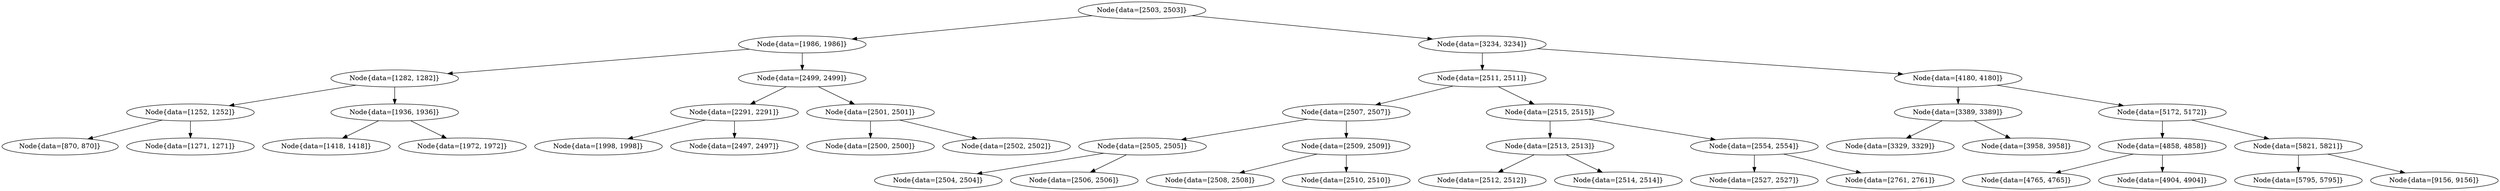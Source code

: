 digraph G{
1107345535 [label="Node{data=[2503, 2503]}"]
1107345535 -> 736991068
736991068 [label="Node{data=[1986, 1986]}"]
736991068 -> 994619259
994619259 [label="Node{data=[1282, 1282]}"]
994619259 -> 258714691
258714691 [label="Node{data=[1252, 1252]}"]
258714691 -> 1261213417
1261213417 [label="Node{data=[870, 870]}"]
258714691 -> 213696423
213696423 [label="Node{data=[1271, 1271]}"]
994619259 -> 1928456764
1928456764 [label="Node{data=[1936, 1936]}"]
1928456764 -> 548030869
548030869 [label="Node{data=[1418, 1418]}"]
1928456764 -> 253630647
253630647 [label="Node{data=[1972, 1972]}"]
736991068 -> 1714868084
1714868084 [label="Node{data=[2499, 2499]}"]
1714868084 -> 468416900
468416900 [label="Node{data=[2291, 2291]}"]
468416900 -> 1778347405
1778347405 [label="Node{data=[1998, 1998]}"]
468416900 -> 375069605
375069605 [label="Node{data=[2497, 2497]}"]
1714868084 -> 1179007861
1179007861 [label="Node{data=[2501, 2501]}"]
1179007861 -> 111234400
111234400 [label="Node{data=[2500, 2500]}"]
1179007861 -> 346082108
346082108 [label="Node{data=[2502, 2502]}"]
1107345535 -> 1525185598
1525185598 [label="Node{data=[3234, 3234]}"]
1525185598 -> 755132805
755132805 [label="Node{data=[2511, 2511]}"]
755132805 -> 558168840
558168840 [label="Node{data=[2507, 2507]}"]
558168840 -> 867118391
867118391 [label="Node{data=[2505, 2505]}"]
867118391 -> 708816624
708816624 [label="Node{data=[2504, 2504]}"]
867118391 -> 349156467
349156467 [label="Node{data=[2506, 2506]}"]
558168840 -> 307597657
307597657 [label="Node{data=[2509, 2509]}"]
307597657 -> 1490665649
1490665649 [label="Node{data=[2508, 2508]}"]
307597657 -> 264678772
264678772 [label="Node{data=[2510, 2510]}"]
755132805 -> 1724116179
1724116179 [label="Node{data=[2515, 2515]}"]
1724116179 -> 1487037963
1487037963 [label="Node{data=[2513, 2513]}"]
1487037963 -> 1323887078
1323887078 [label="Node{data=[2512, 2512]}"]
1487037963 -> 1954496578
1954496578 [label="Node{data=[2514, 2514]}"]
1724116179 -> 228826986
228826986 [label="Node{data=[2554, 2554]}"]
228826986 -> 1190802155
1190802155 [label="Node{data=[2527, 2527]}"]
228826986 -> 1330926603
1330926603 [label="Node{data=[2761, 2761]}"]
1525185598 -> 1101488371
1101488371 [label="Node{data=[4180, 4180]}"]
1101488371 -> 1357840226
1357840226 [label="Node{data=[3389, 3389]}"]
1357840226 -> 1200943870
1200943870 [label="Node{data=[3329, 3329]}"]
1357840226 -> 705495563
705495563 [label="Node{data=[3958, 3958]}"]
1101488371 -> 1356291905
1356291905 [label="Node{data=[5172, 5172]}"]
1356291905 -> 2011541462
2011541462 [label="Node{data=[4858, 4858]}"]
2011541462 -> 386310358
386310358 [label="Node{data=[4765, 4765]}"]
2011541462 -> 1431958887
1431958887 [label="Node{data=[4904, 4904]}"]
1356291905 -> 1067357658
1067357658 [label="Node{data=[5821, 5821]}"]
1067357658 -> 1700730592
1700730592 [label="Node{data=[5795, 5795]}"]
1067357658 -> 1207765645
1207765645 [label="Node{data=[9156, 9156]}"]
}